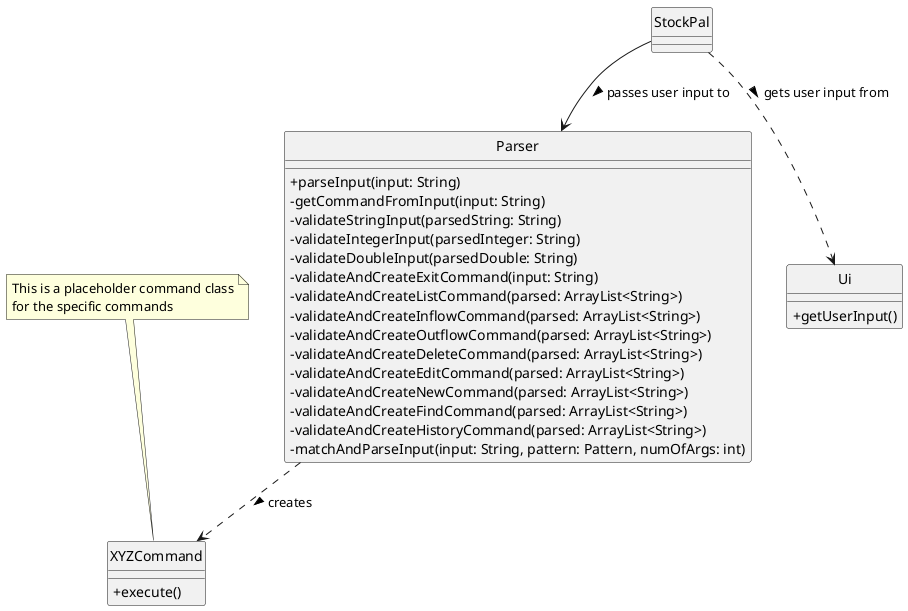 @startuml

hide circles
skinparam classAttributeIconSize 0

class Parser {
    + parseInput(input: String)
    - getCommandFromInput(input: String)
    - validateStringInput(parsedString: String)
    - validateIntegerInput(parsedInteger: String)
    - validateDoubleInput(parsedDouble: String)
    - validateAndCreateExitCommand(input: String)
    - validateAndCreateListCommand(parsed: ArrayList<String>)
    - validateAndCreateInflowCommand(parsed: ArrayList<String>)
    - validateAndCreateOutflowCommand(parsed: ArrayList<String>)
    - validateAndCreateDeleteCommand(parsed: ArrayList<String>)
    - validateAndCreateEditCommand(parsed: ArrayList<String>)
    - validateAndCreateNewCommand(parsed: ArrayList<String>)
    - validateAndCreateFindCommand(parsed: ArrayList<String>)
    - validateAndCreateHistoryCommand(parsed: ArrayList<String>)
    - matchAndParseInput(input: String, pattern: Pattern, numOfArgs: int)
}

class StockPal
class XYZCommand
class Ui

XYZCommand : + execute()
Ui : + getUserInput()

StockPal --> Parser: passes user input to >
StockPal ..> Ui: gets user input from >
Parser ..> XYZCommand: creates >

note top of XYZCommand
This is a placeholder command class
for the specific commands
end note

@enduml
